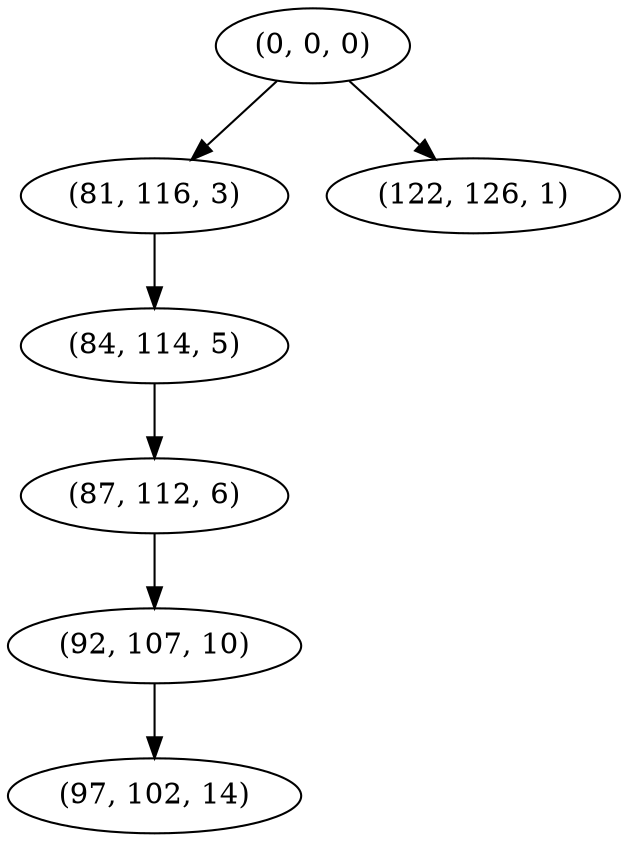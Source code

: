 digraph tree {
    "(0, 0, 0)";
    "(81, 116, 3)";
    "(84, 114, 5)";
    "(87, 112, 6)";
    "(92, 107, 10)";
    "(97, 102, 14)";
    "(122, 126, 1)";
    "(0, 0, 0)" -> "(81, 116, 3)";
    "(0, 0, 0)" -> "(122, 126, 1)";
    "(81, 116, 3)" -> "(84, 114, 5)";
    "(84, 114, 5)" -> "(87, 112, 6)";
    "(87, 112, 6)" -> "(92, 107, 10)";
    "(92, 107, 10)" -> "(97, 102, 14)";
}
